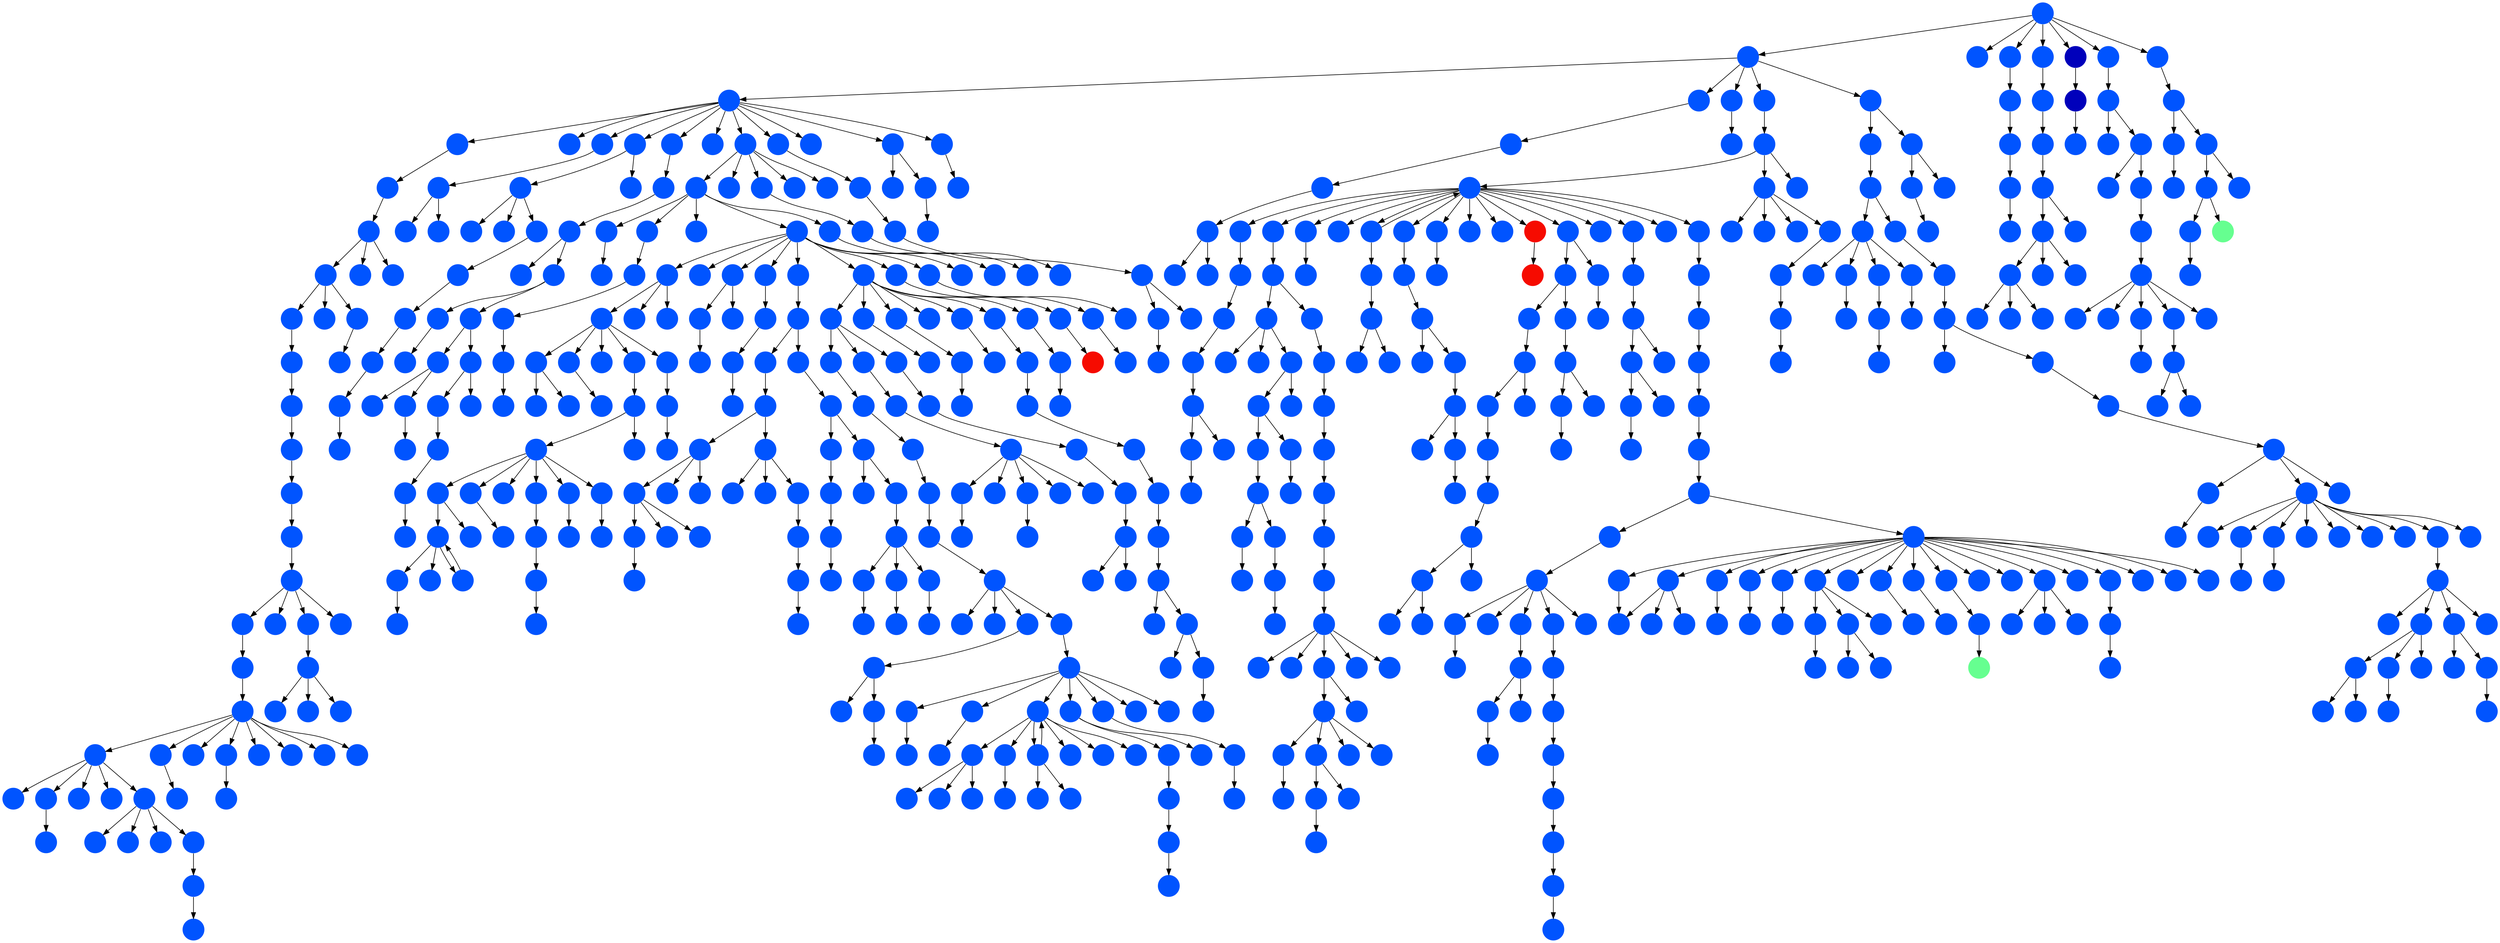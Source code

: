digraph{
0 [tooltip = "F", penwidth = 0, style = filled, fillcolor = "#0054ff", shape = circle, label = ""]
1 [tooltip = "F", penwidth = 0, style = filled, fillcolor = "#0054ff", shape = circle, label = ""]
2 [tooltip = "F", penwidth = 0, style = filled, fillcolor = "#0054ff", shape = circle, label = ""]
3 [tooltip = "F", penwidth = 0, style = filled, fillcolor = "#0054ff", shape = circle, label = ""]
4 [tooltip = "F", penwidth = 0, style = filled, fillcolor = "#0054ff", shape = circle, label = ""]
5 [tooltip = "F", penwidth = 0, style = filled, fillcolor = "#0054ff", shape = circle, label = ""]
6 [tooltip = "F", penwidth = 0, style = filled, fillcolor = "#0054ff", shape = circle, label = ""]
7 [tooltip = "F", penwidth = 0, style = filled, fillcolor = "#0054ff", shape = circle, label = ""]
8 [tooltip = "F", penwidth = 0, style = filled, fillcolor = "#0054ff", shape = circle, label = ""]
9 [tooltip = "F", penwidth = 0, style = filled, fillcolor = "#0054ff", shape = circle, label = ""]
10 [tooltip = "F", penwidth = 0, style = filled, fillcolor = "#0054ff", shape = circle, label = ""]
11 [tooltip = "F", penwidth = 0, style = filled, fillcolor = "#0054ff", shape = circle, label = ""]
12 [tooltip = "F", penwidth = 0, style = filled, fillcolor = "#0054ff", shape = circle, label = ""]
13 [tooltip = "F", penwidth = 0, style = filled, fillcolor = "#0054ff", shape = circle, label = ""]
14 [tooltip = "F", penwidth = 0, style = filled, fillcolor = "#0054ff", shape = circle, label = ""]
15 [tooltip = "F", penwidth = 0, style = filled, fillcolor = "#0054ff", shape = circle, label = ""]
16 [tooltip = "F", penwidth = 0, style = filled, fillcolor = "#0054ff", shape = circle, label = ""]
17 [tooltip = "F", penwidth = 0, style = filled, fillcolor = "#0054ff", shape = circle, label = ""]
18 [tooltip = "F", penwidth = 0, style = filled, fillcolor = "#0054ff", shape = circle, label = ""]
19 [tooltip = "F", penwidth = 0, style = filled, fillcolor = "#0054ff", shape = circle, label = ""]
20 [tooltip = "F", penwidth = 0, style = filled, fillcolor = "#0054ff", shape = circle, label = ""]
21 [tooltip = "F", penwidth = 0, style = filled, fillcolor = "#0054ff", shape = circle, label = ""]
22 [tooltip = "F", penwidth = 0, style = filled, fillcolor = "#0054ff", shape = circle, label = ""]
23 [tooltip = "F", penwidth = 0, style = filled, fillcolor = "#0054ff", shape = circle, label = ""]
24 [tooltip = "F", penwidth = 0, style = filled, fillcolor = "#0054ff", shape = circle, label = ""]
25 [tooltip = "F", penwidth = 0, style = filled, fillcolor = "#0054ff", shape = circle, label = ""]
26 [tooltip = "F", penwidth = 0, style = filled, fillcolor = "#0054ff", shape = circle, label = ""]
27 [tooltip = "F", penwidth = 0, style = filled, fillcolor = "#0054ff", shape = circle, label = ""]
28 [tooltip = "F", penwidth = 0, style = filled, fillcolor = "#0054ff", shape = circle, label = ""]
29 [tooltip = "F", penwidth = 0, style = filled, fillcolor = "#0054ff", shape = circle, label = ""]
30 [tooltip = "F", penwidth = 0, style = filled, fillcolor = "#0054ff", shape = circle, label = ""]
31 [tooltip = "F", penwidth = 0, style = filled, fillcolor = "#0054ff", shape = circle, label = ""]
32 [tooltip = "F", penwidth = 0, style = filled, fillcolor = "#0054ff", shape = circle, label = ""]
33 [tooltip = "F", penwidth = 0, style = filled, fillcolor = "#0054ff", shape = circle, label = ""]
34 [tooltip = "F", penwidth = 0, style = filled, fillcolor = "#0054ff", shape = circle, label = ""]
35 [tooltip = "F", penwidth = 0, style = filled, fillcolor = "#0054ff", shape = circle, label = ""]
36 [tooltip = "F", penwidth = 0, style = filled, fillcolor = "#0054ff", shape = circle, label = ""]
37 [tooltip = "F", penwidth = 0, style = filled, fillcolor = "#0054ff", shape = circle, label = ""]
38 [tooltip = "F", penwidth = 0, style = filled, fillcolor = "#0054ff", shape = circle, label = ""]
39 [tooltip = "F", penwidth = 0, style = filled, fillcolor = "#0054ff", shape = circle, label = ""]
40 [tooltip = "F", penwidth = 0, style = filled, fillcolor = "#0054ff", shape = circle, label = ""]
41 [tooltip = "F", penwidth = 0, style = filled, fillcolor = "#0054ff", shape = circle, label = ""]
42 [tooltip = "F", penwidth = 0, style = filled, fillcolor = "#0054ff", shape = circle, label = ""]
43 [tooltip = "F", penwidth = 0, style = filled, fillcolor = "#0054ff", shape = circle, label = ""]
44 [tooltip = "F", penwidth = 0, style = filled, fillcolor = "#0054ff", shape = circle, label = ""]
45 [tooltip = "F", penwidth = 0, style = filled, fillcolor = "#0054ff", shape = circle, label = ""]
46 [tooltip = "F", penwidth = 0, style = filled, fillcolor = "#0054ff", shape = circle, label = ""]
47 [tooltip = "F", penwidth = 0, style = filled, fillcolor = "#0054ff", shape = circle, label = ""]
48 [tooltip = "F", penwidth = 0, style = filled, fillcolor = "#0054ff", shape = circle, label = ""]
49 [tooltip = "F", penwidth = 0, style = filled, fillcolor = "#0054ff", shape = circle, label = ""]
50 [tooltip = "F", penwidth = 0, style = filled, fillcolor = "#0054ff", shape = circle, label = ""]
51 [tooltip = "F", penwidth = 0, style = filled, fillcolor = "#0054ff", shape = circle, label = ""]
52 [tooltip = "F", penwidth = 0, style = filled, fillcolor = "#0054ff", shape = circle, label = ""]
53 [tooltip = "F", penwidth = 0, style = filled, fillcolor = "#0054ff", shape = circle, label = ""]
54 [tooltip = "F", penwidth = 0, style = filled, fillcolor = "#0054ff", shape = circle, label = ""]
55 [tooltip = "F", penwidth = 0, style = filled, fillcolor = "#0054ff", shape = circle, label = ""]
56 [tooltip = "F", penwidth = 0, style = filled, fillcolor = "#0054ff", shape = circle, label = ""]
57 [tooltip = "F", penwidth = 0, style = filled, fillcolor = "#0054ff", shape = circle, label = ""]
58 [tooltip = "F", penwidth = 0, style = filled, fillcolor = "#0054ff", shape = circle, label = ""]
59 [tooltip = "F", penwidth = 0, style = filled, fillcolor = "#0054ff", shape = circle, label = ""]
60 [tooltip = "F", penwidth = 0, style = filled, fillcolor = "#0054ff", shape = circle, label = ""]
61 [tooltip = "F", penwidth = 0, style = filled, fillcolor = "#0054ff", shape = circle, label = ""]
62 [tooltip = "F", penwidth = 0, style = filled, fillcolor = "#0054ff", shape = circle, label = ""]
63 [tooltip = "F", penwidth = 0, style = filled, fillcolor = "#0054ff", shape = circle, label = ""]
64 [tooltip = "F", penwidth = 0, style = filled, fillcolor = "#0054ff", shape = circle, label = ""]
65 [tooltip = "F", penwidth = 0, style = filled, fillcolor = "#0054ff", shape = circle, label = ""]
66 [tooltip = "F", penwidth = 0, style = filled, fillcolor = "#0054ff", shape = circle, label = ""]
67 [tooltip = "F", penwidth = 0, style = filled, fillcolor = "#0054ff", shape = circle, label = ""]
68 [tooltip = "F", penwidth = 0, style = filled, fillcolor = "#0054ff", shape = circle, label = ""]
69 [tooltip = "F", penwidth = 0, style = filled, fillcolor = "#0054ff", shape = circle, label = ""]
70 [tooltip = "F", penwidth = 0, style = filled, fillcolor = "#0054ff", shape = circle, label = ""]
71 [tooltip = "F", penwidth = 0, style = filled, fillcolor = "#0054ff", shape = circle, label = ""]
72 [tooltip = "F", penwidth = 0, style = filled, fillcolor = "#0054ff", shape = circle, label = ""]
73 [tooltip = "F", penwidth = 0, style = filled, fillcolor = "#0054ff", shape = circle, label = ""]
74 [tooltip = "F", penwidth = 0, style = filled, fillcolor = "#0054ff", shape = circle, label = ""]
75 [tooltip = "F", penwidth = 0, style = filled, fillcolor = "#0054ff", shape = circle, label = ""]
76 [tooltip = "F", penwidth = 0, style = filled, fillcolor = "#0054ff", shape = circle, label = ""]
77 [tooltip = "F", penwidth = 0, style = filled, fillcolor = "#0054ff", shape = circle, label = ""]
78 [tooltip = "F", penwidth = 0, style = filled, fillcolor = "#0054ff", shape = circle, label = ""]
79 [tooltip = "F", penwidth = 0, style = filled, fillcolor = "#0054ff", shape = circle, label = ""]
80 [tooltip = "F", penwidth = 0, style = filled, fillcolor = "#0054ff", shape = circle, label = ""]
81 [tooltip = "F", penwidth = 0, style = filled, fillcolor = "#0054ff", shape = circle, label = ""]
82 [tooltip = "F", penwidth = 0, style = filled, fillcolor = "#0054ff", shape = circle, label = ""]
83 [tooltip = "F", penwidth = 0, style = filled, fillcolor = "#0054ff", shape = circle, label = ""]
84 [tooltip = "F", penwidth = 0, style = filled, fillcolor = "#0054ff", shape = circle, label = ""]
85 [tooltip = "F", penwidth = 0, style = filled, fillcolor = "#0054ff", shape = circle, label = ""]
86 [tooltip = "F", penwidth = 0, style = filled, fillcolor = "#0054ff", shape = circle, label = ""]
87 [tooltip = "F", penwidth = 0, style = filled, fillcolor = "#0054ff", shape = circle, label = ""]
88 [tooltip = "F", penwidth = 0, style = filled, fillcolor = "#0054ff", shape = circle, label = ""]
89 [tooltip = "F", penwidth = 0, style = filled, fillcolor = "#0054ff", shape = circle, label = ""]
90 [tooltip = "F", penwidth = 0, style = filled, fillcolor = "#0054ff", shape = circle, label = ""]
91 [tooltip = "F", penwidth = 0, style = filled, fillcolor = "#0054ff", shape = circle, label = ""]
92 [tooltip = "F", penwidth = 0, style = filled, fillcolor = "#0054ff", shape = circle, label = ""]
93 [tooltip = "F", penwidth = 0, style = filled, fillcolor = "#0054ff", shape = circle, label = ""]
94 [tooltip = "F", penwidth = 0, style = filled, fillcolor = "#0054ff", shape = circle, label = ""]
95 [tooltip = "F", penwidth = 0, style = filled, fillcolor = "#0054ff", shape = circle, label = ""]
96 [tooltip = "F", penwidth = 0, style = filled, fillcolor = "#0054ff", shape = circle, label = ""]
97 [tooltip = "F", penwidth = 0, style = filled, fillcolor = "#0054ff", shape = circle, label = ""]
98 [tooltip = "F", penwidth = 0, style = filled, fillcolor = "#0054ff", shape = circle, label = ""]
99 [tooltip = "F", penwidth = 0, style = filled, fillcolor = "#0054ff", shape = circle, label = ""]
100 [tooltip = "F", penwidth = 0, style = filled, fillcolor = "#0054ff", shape = circle, label = ""]
101 [tooltip = "F", penwidth = 0, style = filled, fillcolor = "#0054ff", shape = circle, label = ""]
102 [tooltip = "F", penwidth = 0, style = filled, fillcolor = "#0054ff", shape = circle, label = ""]
103 [tooltip = "F", penwidth = 0, style = filled, fillcolor = "#0054ff", shape = circle, label = ""]
104 [tooltip = "F", penwidth = 0, style = filled, fillcolor = "#0054ff", shape = circle, label = ""]
105 [tooltip = "F", penwidth = 0, style = filled, fillcolor = "#0054ff", shape = circle, label = ""]
106 [tooltip = "F", penwidth = 0, style = filled, fillcolor = "#0054ff", shape = circle, label = ""]
107 [tooltip = "F", penwidth = 0, style = filled, fillcolor = "#0054ff", shape = circle, label = ""]
108 [tooltip = "F", penwidth = 0, style = filled, fillcolor = "#0054ff", shape = circle, label = ""]
109 [tooltip = "F", penwidth = 0, style = filled, fillcolor = "#0054ff", shape = circle, label = ""]
110 [tooltip = "F", penwidth = 0, style = filled, fillcolor = "#0054ff", shape = circle, label = ""]
111 [tooltip = "F", penwidth = 0, style = filled, fillcolor = "#0054ff", shape = circle, label = ""]
112 [tooltip = "F", penwidth = 0, style = filled, fillcolor = "#0054ff", shape = circle, label = ""]
113 [tooltip = "F", penwidth = 0, style = filled, fillcolor = "#0054ff", shape = circle, label = ""]
114 [tooltip = "F", penwidth = 0, style = filled, fillcolor = "#0054ff", shape = circle, label = ""]
115 [tooltip = "F", penwidth = 0, style = filled, fillcolor = "#0054ff", shape = circle, label = ""]
116 [tooltip = "F", penwidth = 0, style = filled, fillcolor = "#0054ff", shape = circle, label = ""]
117 [tooltip = "F", penwidth = 0, style = filled, fillcolor = "#0054ff", shape = circle, label = ""]
118 [tooltip = "F", penwidth = 0, style = filled, fillcolor = "#0054ff", shape = circle, label = ""]
119 [tooltip = "F", penwidth = 0, style = filled, fillcolor = "#0054ff", shape = circle, label = ""]
120 [tooltip = "F", penwidth = 0, style = filled, fillcolor = "#0054ff", shape = circle, label = ""]
121 [tooltip = "F", penwidth = 0, style = filled, fillcolor = "#0054ff", shape = circle, label = ""]
122 [tooltip = "F", penwidth = 0, style = filled, fillcolor = "#0054ff", shape = circle, label = ""]
123 [tooltip = "F", penwidth = 0, style = filled, fillcolor = "#0054ff", shape = circle, label = ""]
124 [tooltip = "F", penwidth = 0, style = filled, fillcolor = "#0054ff", shape = circle, label = ""]
125 [tooltip = "F", penwidth = 0, style = filled, fillcolor = "#0054ff", shape = circle, label = ""]
126 [tooltip = "F", penwidth = 0, style = filled, fillcolor = "#0054ff", shape = circle, label = ""]
127 [tooltip = "F", penwidth = 0, style = filled, fillcolor = "#0054ff", shape = circle, label = ""]
128 [tooltip = "F", penwidth = 0, style = filled, fillcolor = "#0054ff", shape = circle, label = ""]
129 [tooltip = "F", penwidth = 0, style = filled, fillcolor = "#0054ff", shape = circle, label = ""]
130 [tooltip = "F", penwidth = 0, style = filled, fillcolor = "#0054ff", shape = circle, label = ""]
131 [tooltip = "F", penwidth = 0, style = filled, fillcolor = "#0054ff", shape = circle, label = ""]
132 [tooltip = "F", penwidth = 0, style = filled, fillcolor = "#0054ff", shape = circle, label = ""]
133 [tooltip = "F", penwidth = 0, style = filled, fillcolor = "#0054ff", shape = circle, label = ""]
134 [tooltip = "F", penwidth = 0, style = filled, fillcolor = "#0054ff", shape = circle, label = ""]
135 [tooltip = "F", penwidth = 0, style = filled, fillcolor = "#0054ff", shape = circle, label = ""]
136 [tooltip = "F", penwidth = 0, style = filled, fillcolor = "#0054ff", shape = circle, label = ""]
137 [tooltip = "F", penwidth = 0, style = filled, fillcolor = "#0054ff", shape = circle, label = ""]
138 [tooltip = "F", penwidth = 0, style = filled, fillcolor = "#0054ff", shape = circle, label = ""]
139 [tooltip = "F", penwidth = 0, style = filled, fillcolor = "#0054ff", shape = circle, label = ""]
140 [tooltip = "F", penwidth = 0, style = filled, fillcolor = "#0054ff", shape = circle, label = ""]
141 [tooltip = "F", penwidth = 0, style = filled, fillcolor = "#0054ff", shape = circle, label = ""]
142 [tooltip = "F", penwidth = 0, style = filled, fillcolor = "#0054ff", shape = circle, label = ""]
143 [tooltip = "F", penwidth = 0, style = filled, fillcolor = "#0054ff", shape = circle, label = ""]
144 [tooltip = "F", penwidth = 0, style = filled, fillcolor = "#0054ff", shape = circle, label = ""]
145 [tooltip = "F", penwidth = 0, style = filled, fillcolor = "#0054ff", shape = circle, label = ""]
146 [tooltip = "F", penwidth = 0, style = filled, fillcolor = "#0054ff", shape = circle, label = ""]
147 [tooltip = "F", penwidth = 0, style = filled, fillcolor = "#0054ff", shape = circle, label = ""]
148 [tooltip = "F", penwidth = 0, style = filled, fillcolor = "#0054ff", shape = circle, label = ""]
149 [tooltip = "F", penwidth = 0, style = filled, fillcolor = "#0054ff", shape = circle, label = ""]
150 [tooltip = "F", penwidth = 0, style = filled, fillcolor = "#0054ff", shape = circle, label = ""]
151 [tooltip = "F", penwidth = 0, style = filled, fillcolor = "#0054ff", shape = circle, label = ""]
152 [tooltip = "F", penwidth = 0, style = filled, fillcolor = "#0054ff", shape = circle, label = ""]
153 [tooltip = "F", penwidth = 0, style = filled, fillcolor = "#0054ff", shape = circle, label = ""]
154 [tooltip = "F", penwidth = 0, style = filled, fillcolor = "#0054ff", shape = circle, label = ""]
155 [tooltip = "F", penwidth = 0, style = filled, fillcolor = "#0054ff", shape = circle, label = ""]
156 [tooltip = "F", penwidth = 0, style = filled, fillcolor = "#0054ff", shape = circle, label = ""]
157 [tooltip = "F", penwidth = 0, style = filled, fillcolor = "#0054ff", shape = circle, label = ""]
158 [tooltip = "F", penwidth = 0, style = filled, fillcolor = "#0054ff", shape = circle, label = ""]
159 [tooltip = "F", penwidth = 0, style = filled, fillcolor = "#0054ff", shape = circle, label = ""]
160 [tooltip = "F", penwidth = 0, style = filled, fillcolor = "#0054ff", shape = circle, label = ""]
161 [tooltip = "F", penwidth = 0, style = filled, fillcolor = "#0054ff", shape = circle, label = ""]
162 [tooltip = "F", penwidth = 0, style = filled, fillcolor = "#0054ff", shape = circle, label = ""]
163 [tooltip = "F", penwidth = 0, style = filled, fillcolor = "#0054ff", shape = circle, label = ""]
164 [tooltip = "F", penwidth = 0, style = filled, fillcolor = "#0054ff", shape = circle, label = ""]
165 [tooltip = "F", penwidth = 0, style = filled, fillcolor = "#0054ff", shape = circle, label = ""]
166 [tooltip = "F", penwidth = 0, style = filled, fillcolor = "#0054ff", shape = circle, label = ""]
167 [tooltip = "F", penwidth = 0, style = filled, fillcolor = "#0054ff", shape = circle, label = ""]
168 [tooltip = "F", penwidth = 0, style = filled, fillcolor = "#0054ff", shape = circle, label = ""]
169 [tooltip = "F", penwidth = 0, style = filled, fillcolor = "#0054ff", shape = circle, label = ""]
170 [tooltip = "F", penwidth = 0, style = filled, fillcolor = "#0054ff", shape = circle, label = ""]
171 [tooltip = "F", penwidth = 0, style = filled, fillcolor = "#0054ff", shape = circle, label = ""]
172 [tooltip = "F", penwidth = 0, style = filled, fillcolor = "#0054ff", shape = circle, label = ""]
173 [tooltip = "F", penwidth = 0, style = filled, fillcolor = "#0054ff", shape = circle, label = ""]
174 [tooltip = "F", penwidth = 0, style = filled, fillcolor = "#0054ff", shape = circle, label = ""]
175 [tooltip = "F", penwidth = 0, style = filled, fillcolor = "#0054ff", shape = circle, label = ""]
176 [tooltip = "F", penwidth = 0, style = filled, fillcolor = "#0054ff", shape = circle, label = ""]
177 [tooltip = "F", penwidth = 0, style = filled, fillcolor = "#0054ff", shape = circle, label = ""]
178 [tooltip = "F", penwidth = 0, style = filled, fillcolor = "#0054ff", shape = circle, label = ""]
179 [tooltip = "F", penwidth = 0, style = filled, fillcolor = "#0054ff", shape = circle, label = ""]
180 [tooltip = "F", penwidth = 0, style = filled, fillcolor = "#0054ff", shape = circle, label = ""]
181 [tooltip = "F", penwidth = 0, style = filled, fillcolor = "#0054ff", shape = circle, label = ""]
182 [tooltip = "F", penwidth = 0, style = filled, fillcolor = "#0054ff", shape = circle, label = ""]
183 [tooltip = "F", penwidth = 0, style = filled, fillcolor = "#0054ff", shape = circle, label = ""]
184 [tooltip = "F", penwidth = 0, style = filled, fillcolor = "#0054ff", shape = circle, label = ""]
185 [tooltip = "F", penwidth = 0, style = filled, fillcolor = "#0054ff", shape = circle, label = ""]
186 [tooltip = "F", penwidth = 0, style = filled, fillcolor = "#0054ff", shape = circle, label = ""]
187 [tooltip = "F", penwidth = 0, style = filled, fillcolor = "#0054ff", shape = circle, label = ""]
188 [tooltip = "F", penwidth = 0, style = filled, fillcolor = "#0054ff", shape = circle, label = ""]
189 [tooltip = "F", penwidth = 0, style = filled, fillcolor = "#0054ff", shape = circle, label = ""]
190 [tooltip = "F", penwidth = 0, style = filled, fillcolor = "#0054ff", shape = circle, label = ""]
191 [tooltip = "F", penwidth = 0, style = filled, fillcolor = "#0054ff", shape = circle, label = ""]
192 [tooltip = "F", penwidth = 0, style = filled, fillcolor = "#0054ff", shape = circle, label = ""]
193 [tooltip = "F", penwidth = 0, style = filled, fillcolor = "#0054ff", shape = circle, label = ""]
194 [tooltip = "F", penwidth = 0, style = filled, fillcolor = "#0054ff", shape = circle, label = ""]
195 [tooltip = "F", penwidth = 0, style = filled, fillcolor = "#0054ff", shape = circle, label = ""]
196 [tooltip = "F", penwidth = 0, style = filled, fillcolor = "#0054ff", shape = circle, label = ""]
197 [tooltip = "F", penwidth = 0, style = filled, fillcolor = "#0054ff", shape = circle, label = ""]
198 [tooltip = "F", penwidth = 0, style = filled, fillcolor = "#0054ff", shape = circle, label = ""]
199 [tooltip = "F", penwidth = 0, style = filled, fillcolor = "#0054ff", shape = circle, label = ""]
200 [tooltip = "F", penwidth = 0, style = filled, fillcolor = "#0054ff", shape = circle, label = ""]
201 [tooltip = "F", penwidth = 0, style = filled, fillcolor = "#0054ff", shape = circle, label = ""]
202 [tooltip = "F", penwidth = 0, style = filled, fillcolor = "#0054ff", shape = circle, label = ""]
203 [tooltip = "F", penwidth = 0, style = filled, fillcolor = "#0054ff", shape = circle, label = ""]
204 [tooltip = "F", penwidth = 0, style = filled, fillcolor = "#0054ff", shape = circle, label = ""]
205 [tooltip = "F", penwidth = 0, style = filled, fillcolor = "#0054ff", shape = circle, label = ""]
206 [tooltip = "F", penwidth = 0, style = filled, fillcolor = "#0054ff", shape = circle, label = ""]
207 [tooltip = "F", penwidth = 0, style = filled, fillcolor = "#0054ff", shape = circle, label = ""]
208 [tooltip = "F", penwidth = 0, style = filled, fillcolor = "#0054ff", shape = circle, label = ""]
209 [tooltip = "F", penwidth = 0, style = filled, fillcolor = "#0054ff", shape = circle, label = ""]
210 [tooltip = "F", penwidth = 0, style = filled, fillcolor = "#0054ff", shape = circle, label = ""]
211 [tooltip = "F", penwidth = 0, style = filled, fillcolor = "#0054ff", shape = circle, label = ""]
212 [tooltip = "F", penwidth = 0, style = filled, fillcolor = "#0054ff", shape = circle, label = ""]
213 [tooltip = "F", penwidth = 0, style = filled, fillcolor = "#0054ff", shape = circle, label = ""]
214 [tooltip = "F", penwidth = 0, style = filled, fillcolor = "#0054ff", shape = circle, label = ""]
215 [tooltip = "F", penwidth = 0, style = filled, fillcolor = "#0054ff", shape = circle, label = ""]
216 [tooltip = "F", penwidth = 0, style = filled, fillcolor = "#0054ff", shape = circle, label = ""]
217 [tooltip = "F", penwidth = 0, style = filled, fillcolor = "#0054ff", shape = circle, label = ""]
218 [tooltip = "F", penwidth = 0, style = filled, fillcolor = "#0054ff", shape = circle, label = ""]
219 [tooltip = "F", penwidth = 0, style = filled, fillcolor = "#0054ff", shape = circle, label = ""]
220 [tooltip = "F", penwidth = 0, style = filled, fillcolor = "#0054ff", shape = circle, label = ""]
221 [tooltip = "F", penwidth = 0, style = filled, fillcolor = "#0054ff", shape = circle, label = ""]
222 [tooltip = "F", penwidth = 0, style = filled, fillcolor = "#0054ff", shape = circle, label = ""]
223 [tooltip = "F", penwidth = 0, style = filled, fillcolor = "#0054ff", shape = circle, label = ""]
224 [tooltip = "F", penwidth = 0, style = filled, fillcolor = "#0054ff", shape = circle, label = ""]
225 [tooltip = "F", penwidth = 0, style = filled, fillcolor = "#0054ff", shape = circle, label = ""]
226 [tooltip = "F", penwidth = 0, style = filled, fillcolor = "#0054ff", shape = circle, label = ""]
227 [tooltip = "F", penwidth = 0, style = filled, fillcolor = "#0054ff", shape = circle, label = ""]
228 [tooltip = "F", penwidth = 0, style = filled, fillcolor = "#0054ff", shape = circle, label = ""]
229 [tooltip = "F", penwidth = 0, style = filled, fillcolor = "#0054ff", shape = circle, label = ""]
230 [tooltip = "F", penwidth = 0, style = filled, fillcolor = "#0054ff", shape = circle, label = ""]
231 [tooltip = "F", penwidth = 0, style = filled, fillcolor = "#0054ff", shape = circle, label = ""]
232 [tooltip = "F", penwidth = 0, style = filled, fillcolor = "#0054ff", shape = circle, label = ""]
233 [tooltip = "F", penwidth = 0, style = filled, fillcolor = "#0054ff", shape = circle, label = ""]
234 [tooltip = "F", penwidth = 0, style = filled, fillcolor = "#0054ff", shape = circle, label = ""]
235 [tooltip = "F", penwidth = 0, style = filled, fillcolor = "#0054ff", shape = circle, label = ""]
236 [tooltip = "F", penwidth = 0, style = filled, fillcolor = "#0054ff", shape = circle, label = ""]
237 [tooltip = "F", penwidth = 0, style = filled, fillcolor = "#0054ff", shape = circle, label = ""]
238 [tooltip = "F", penwidth = 0, style = filled, fillcolor = "#0054ff", shape = circle, label = ""]
239 [tooltip = "F", penwidth = 0, style = filled, fillcolor = "#0054ff", shape = circle, label = ""]
240 [tooltip = "F", penwidth = 0, style = filled, fillcolor = "#0054ff", shape = circle, label = ""]
241 [tooltip = "F", penwidth = 0, style = filled, fillcolor = "#0054ff", shape = circle, label = ""]
242 [tooltip = "F", penwidth = 0, style = filled, fillcolor = "#0054ff", shape = circle, label = ""]
243 [tooltip = "F", penwidth = 0, style = filled, fillcolor = "#0054ff", shape = circle, label = ""]
244 [tooltip = "F", penwidth = 0, style = filled, fillcolor = "#0054ff", shape = circle, label = ""]
245 [tooltip = "F", penwidth = 0, style = filled, fillcolor = "#0054ff", shape = circle, label = ""]
246 [tooltip = "F", penwidth = 0, style = filled, fillcolor = "#0054ff", shape = circle, label = ""]
247 [tooltip = "F", penwidth = 0, style = filled, fillcolor = "#0054ff", shape = circle, label = ""]
248 [tooltip = "F", penwidth = 0, style = filled, fillcolor = "#0054ff", shape = circle, label = ""]
249 [tooltip = "C", penwidth = 0, style = filled, fillcolor = "#0000bb", shape = circle, label = ""]
250 [tooltip = "V", penwidth = 0, style = filled, fillcolor = "#f60b00", shape = circle, label = ""]
251 [tooltip = "F", penwidth = 0, style = filled, fillcolor = "#0054ff", shape = circle, label = ""]
252 [tooltip = "F", penwidth = 0, style = filled, fillcolor = "#0054ff", shape = circle, label = ""]
253 [tooltip = "F", penwidth = 0, style = filled, fillcolor = "#0054ff", shape = circle, label = ""]
254 [tooltip = "F", penwidth = 0, style = filled, fillcolor = "#0054ff", shape = circle, label = ""]
255 [tooltip = "F", penwidth = 0, style = filled, fillcolor = "#0054ff", shape = circle, label = ""]
256 [tooltip = "F", penwidth = 0, style = filled, fillcolor = "#0054ff", shape = circle, label = ""]
257 [tooltip = "F", penwidth = 0, style = filled, fillcolor = "#0054ff", shape = circle, label = ""]
258 [tooltip = "F", penwidth = 0, style = filled, fillcolor = "#0054ff", shape = circle, label = ""]
259 [tooltip = "F", penwidth = 0, style = filled, fillcolor = "#0054ff", shape = circle, label = ""]
260 [tooltip = "F", penwidth = 0, style = filled, fillcolor = "#0054ff", shape = circle, label = ""]
261 [tooltip = "F", penwidth = 0, style = filled, fillcolor = "#0054ff", shape = circle, label = ""]
262 [tooltip = "F", penwidth = 0, style = filled, fillcolor = "#0054ff", shape = circle, label = ""]
263 [tooltip = "F", penwidth = 0, style = filled, fillcolor = "#0054ff", shape = circle, label = ""]
264 [tooltip = "F", penwidth = 0, style = filled, fillcolor = "#0054ff", shape = circle, label = ""]
265 [tooltip = "F", penwidth = 0, style = filled, fillcolor = "#0054ff", shape = circle, label = ""]
266 [tooltip = "F", penwidth = 0, style = filled, fillcolor = "#0054ff", shape = circle, label = ""]
267 [tooltip = "F", penwidth = 0, style = filled, fillcolor = "#0054ff", shape = circle, label = ""]
268 [tooltip = "F", penwidth = 0, style = filled, fillcolor = "#0054ff", shape = circle, label = ""]
269 [tooltip = "F", penwidth = 0, style = filled, fillcolor = "#0054ff", shape = circle, label = ""]
270 [tooltip = "F", penwidth = 0, style = filled, fillcolor = "#0054ff", shape = circle, label = ""]
271 [tooltip = "F", penwidth = 0, style = filled, fillcolor = "#0054ff", shape = circle, label = ""]
272 [tooltip = "F", penwidth = 0, style = filled, fillcolor = "#0054ff", shape = circle, label = ""]
273 [tooltip = "F", penwidth = 0, style = filled, fillcolor = "#0054ff", shape = circle, label = ""]
274 [tooltip = "F", penwidth = 0, style = filled, fillcolor = "#0054ff", shape = circle, label = ""]
275 [tooltip = "F", penwidth = 0, style = filled, fillcolor = "#0054ff", shape = circle, label = ""]
276 [tooltip = "F", penwidth = 0, style = filled, fillcolor = "#0054ff", shape = circle, label = ""]
277 [tooltip = "F", penwidth = 0, style = filled, fillcolor = "#0054ff", shape = circle, label = ""]
278 [tooltip = "F", penwidth = 0, style = filled, fillcolor = "#0054ff", shape = circle, label = ""]
279 [tooltip = "F", penwidth = 0, style = filled, fillcolor = "#0054ff", shape = circle, label = ""]
280 [tooltip = "F", penwidth = 0, style = filled, fillcolor = "#0054ff", shape = circle, label = ""]
281 [tooltip = "F", penwidth = 0, style = filled, fillcolor = "#0054ff", shape = circle, label = ""]
282 [tooltip = "F", penwidth = 0, style = filled, fillcolor = "#0054ff", shape = circle, label = ""]
283 [tooltip = "F", penwidth = 0, style = filled, fillcolor = "#0054ff", shape = circle, label = ""]
284 [tooltip = "F", penwidth = 0, style = filled, fillcolor = "#0054ff", shape = circle, label = ""]
285 [tooltip = "F", penwidth = 0, style = filled, fillcolor = "#0054ff", shape = circle, label = ""]
286 [tooltip = "F", penwidth = 0, style = filled, fillcolor = "#0054ff", shape = circle, label = ""]
287 [tooltip = "F", penwidth = 0, style = filled, fillcolor = "#0054ff", shape = circle, label = ""]
288 [tooltip = "F", penwidth = 0, style = filled, fillcolor = "#0054ff", shape = circle, label = ""]
289 [tooltip = "F", penwidth = 0, style = filled, fillcolor = "#0054ff", shape = circle, label = ""]
290 [tooltip = "F", penwidth = 0, style = filled, fillcolor = "#0054ff", shape = circle, label = ""]
291 [tooltip = "F", penwidth = 0, style = filled, fillcolor = "#0054ff", shape = circle, label = ""]
292 [tooltip = "F", penwidth = 0, style = filled, fillcolor = "#0054ff", shape = circle, label = ""]
293 [tooltip = "F", penwidth = 0, style = filled, fillcolor = "#0054ff", shape = circle, label = ""]
294 [tooltip = "F", penwidth = 0, style = filled, fillcolor = "#0054ff", shape = circle, label = ""]
295 [tooltip = "F", penwidth = 0, style = filled, fillcolor = "#0054ff", shape = circle, label = ""]
296 [tooltip = "F", penwidth = 0, style = filled, fillcolor = "#0054ff", shape = circle, label = ""]
297 [tooltip = "F", penwidth = 0, style = filled, fillcolor = "#0054ff", shape = circle, label = ""]
298 [tooltip = "F", penwidth = 0, style = filled, fillcolor = "#0054ff", shape = circle, label = ""]
299 [tooltip = "F", penwidth = 0, style = filled, fillcolor = "#0054ff", shape = circle, label = ""]
300 [tooltip = "F", penwidth = 0, style = filled, fillcolor = "#0054ff", shape = circle, label = ""]
301 [tooltip = "F", penwidth = 0, style = filled, fillcolor = "#0054ff", shape = circle, label = ""]
302 [tooltip = "F", penwidth = 0, style = filled, fillcolor = "#0054ff", shape = circle, label = ""]
303 [tooltip = "F", penwidth = 0, style = filled, fillcolor = "#0054ff", shape = circle, label = ""]
304 [tooltip = "F", penwidth = 0, style = filled, fillcolor = "#0054ff", shape = circle, label = ""]
305 [tooltip = "F", penwidth = 0, style = filled, fillcolor = "#0054ff", shape = circle, label = ""]
306 [tooltip = "F", penwidth = 0, style = filled, fillcolor = "#0054ff", shape = circle, label = ""]
307 [tooltip = "F", penwidth = 0, style = filled, fillcolor = "#0054ff", shape = circle, label = ""]
308 [tooltip = "F", penwidth = 0, style = filled, fillcolor = "#0054ff", shape = circle, label = ""]
309 [tooltip = "F", penwidth = 0, style = filled, fillcolor = "#0054ff", shape = circle, label = ""]
310 [tooltip = "F", penwidth = 0, style = filled, fillcolor = "#0054ff", shape = circle, label = ""]
311 [tooltip = "F", penwidth = 0, style = filled, fillcolor = "#0054ff", shape = circle, label = ""]
312 [tooltip = "F", penwidth = 0, style = filled, fillcolor = "#0054ff", shape = circle, label = ""]
313 [tooltip = "F", penwidth = 0, style = filled, fillcolor = "#0054ff", shape = circle, label = ""]
314 [tooltip = "F", penwidth = 0, style = filled, fillcolor = "#0054ff", shape = circle, label = ""]
315 [tooltip = "F", penwidth = 0, style = filled, fillcolor = "#0054ff", shape = circle, label = ""]
316 [tooltip = "F", penwidth = 0, style = filled, fillcolor = "#0054ff", shape = circle, label = ""]
317 [tooltip = "F", penwidth = 0, style = filled, fillcolor = "#0054ff", shape = circle, label = ""]
318 [tooltip = "F", penwidth = 0, style = filled, fillcolor = "#0054ff", shape = circle, label = ""]
319 [tooltip = "F", penwidth = 0, style = filled, fillcolor = "#0054ff", shape = circle, label = ""]
320 [tooltip = "F", penwidth = 0, style = filled, fillcolor = "#0054ff", shape = circle, label = ""]
321 [tooltip = "F", penwidth = 0, style = filled, fillcolor = "#0054ff", shape = circle, label = ""]
322 [tooltip = "F", penwidth = 0, style = filled, fillcolor = "#0054ff", shape = circle, label = ""]
323 [tooltip = "F", penwidth = 0, style = filled, fillcolor = "#0054ff", shape = circle, label = ""]
324 [tooltip = "F", penwidth = 0, style = filled, fillcolor = "#0054ff", shape = circle, label = ""]
325 [tooltip = "F", penwidth = 0, style = filled, fillcolor = "#0054ff", shape = circle, label = ""]
326 [tooltip = "F", penwidth = 0, style = filled, fillcolor = "#0054ff", shape = circle, label = ""]
327 [tooltip = "F", penwidth = 0, style = filled, fillcolor = "#0054ff", shape = circle, label = ""]
328 [tooltip = "F", penwidth = 0, style = filled, fillcolor = "#0054ff", shape = circle, label = ""]
329 [tooltip = "F", penwidth = 0, style = filled, fillcolor = "#0054ff", shape = circle, label = ""]
330 [tooltip = "F", penwidth = 0, style = filled, fillcolor = "#0054ff", shape = circle, label = ""]
331 [tooltip = "F", penwidth = 0, style = filled, fillcolor = "#0054ff", shape = circle, label = ""]
332 [tooltip = "F", penwidth = 0, style = filled, fillcolor = "#0054ff", shape = circle, label = ""]
333 [tooltip = "F", penwidth = 0, style = filled, fillcolor = "#0054ff", shape = circle, label = ""]
334 [tooltip = "F", penwidth = 0, style = filled, fillcolor = "#0054ff", shape = circle, label = ""]
335 [tooltip = "F", penwidth = 0, style = filled, fillcolor = "#0054ff", shape = circle, label = ""]
336 [tooltip = "F", penwidth = 0, style = filled, fillcolor = "#0054ff", shape = circle, label = ""]
337 [tooltip = "F", penwidth = 0, style = filled, fillcolor = "#0054ff", shape = circle, label = ""]
338 [tooltip = "F", penwidth = 0, style = filled, fillcolor = "#0054ff", shape = circle, label = ""]
339 [tooltip = "F", penwidth = 0, style = filled, fillcolor = "#0054ff", shape = circle, label = ""]
340 [tooltip = "F", penwidth = 0, style = filled, fillcolor = "#0054ff", shape = circle, label = ""]
341 [tooltip = "F", penwidth = 0, style = filled, fillcolor = "#0054ff", shape = circle, label = ""]
342 [tooltip = "F", penwidth = 0, style = filled, fillcolor = "#0054ff", shape = circle, label = ""]
343 [tooltip = "F", penwidth = 0, style = filled, fillcolor = "#0054ff", shape = circle, label = ""]
344 [tooltip = "F", penwidth = 0, style = filled, fillcolor = "#0054ff", shape = circle, label = ""]
345 [tooltip = "F", penwidth = 0, style = filled, fillcolor = "#0054ff", shape = circle, label = ""]
346 [tooltip = "F", penwidth = 0, style = filled, fillcolor = "#0054ff", shape = circle, label = ""]
347 [tooltip = "F", penwidth = 0, style = filled, fillcolor = "#0054ff", shape = circle, label = ""]
348 [tooltip = "F", penwidth = 0, style = filled, fillcolor = "#0054ff", shape = circle, label = ""]
349 [tooltip = "F", penwidth = 0, style = filled, fillcolor = "#0054ff", shape = circle, label = ""]
350 [tooltip = "F", penwidth = 0, style = filled, fillcolor = "#0054ff", shape = circle, label = ""]
351 [tooltip = "F", penwidth = 0, style = filled, fillcolor = "#0054ff", shape = circle, label = ""]
352 [tooltip = "F", penwidth = 0, style = filled, fillcolor = "#0054ff", shape = circle, label = ""]
353 [tooltip = "F", penwidth = 0, style = filled, fillcolor = "#0054ff", shape = circle, label = ""]
354 [tooltip = "F", penwidth = 0, style = filled, fillcolor = "#0054ff", shape = circle, label = ""]
355 [tooltip = "F", penwidth = 0, style = filled, fillcolor = "#0054ff", shape = circle, label = ""]
356 [tooltip = "F", penwidth = 0, style = filled, fillcolor = "#0054ff", shape = circle, label = ""]
357 [tooltip = "F", penwidth = 0, style = filled, fillcolor = "#0054ff", shape = circle, label = ""]
358 [tooltip = "F", penwidth = 0, style = filled, fillcolor = "#0054ff", shape = circle, label = ""]
359 [tooltip = "F", penwidth = 0, style = filled, fillcolor = "#0054ff", shape = circle, label = ""]
360 [tooltip = "F", penwidth = 0, style = filled, fillcolor = "#0054ff", shape = circle, label = ""]
361 [tooltip = "F", penwidth = 0, style = filled, fillcolor = "#0054ff", shape = circle, label = ""]
362 [tooltip = "F", penwidth = 0, style = filled, fillcolor = "#0054ff", shape = circle, label = ""]
363 [tooltip = "F", penwidth = 0, style = filled, fillcolor = "#0054ff", shape = circle, label = ""]
364 [tooltip = "F", penwidth = 0, style = filled, fillcolor = "#0054ff", shape = circle, label = ""]
365 [tooltip = "F", penwidth = 0, style = filled, fillcolor = "#0054ff", shape = circle, label = ""]
366 [tooltip = "F", penwidth = 0, style = filled, fillcolor = "#0054ff", shape = circle, label = ""]
367 [tooltip = "F", penwidth = 0, style = filled, fillcolor = "#0054ff", shape = circle, label = ""]
368 [tooltip = "F", penwidth = 0, style = filled, fillcolor = "#0054ff", shape = circle, label = ""]
369 [tooltip = "F", penwidth = 0, style = filled, fillcolor = "#0054ff", shape = circle, label = ""]
370 [tooltip = "F", penwidth = 0, style = filled, fillcolor = "#0054ff", shape = circle, label = ""]
371 [tooltip = "F", penwidth = 0, style = filled, fillcolor = "#0054ff", shape = circle, label = ""]
372 [tooltip = "F", penwidth = 0, style = filled, fillcolor = "#0054ff", shape = circle, label = ""]
373 [tooltip = "F", penwidth = 0, style = filled, fillcolor = "#0054ff", shape = circle, label = ""]
374 [tooltip = "F", penwidth = 0, style = filled, fillcolor = "#0054ff", shape = circle, label = ""]
375 [tooltip = "F", penwidth = 0, style = filled, fillcolor = "#0054ff", shape = circle, label = ""]
376 [tooltip = "F", penwidth = 0, style = filled, fillcolor = "#0054ff", shape = circle, label = ""]
377 [tooltip = "F", penwidth = 0, style = filled, fillcolor = "#0054ff", shape = circle, label = ""]
378 [tooltip = "F", penwidth = 0, style = filled, fillcolor = "#0054ff", shape = circle, label = ""]
379 [tooltip = "F", penwidth = 0, style = filled, fillcolor = "#0054ff", shape = circle, label = ""]
380 [tooltip = "F", penwidth = 0, style = filled, fillcolor = "#0054ff", shape = circle, label = ""]
381 [tooltip = "F", penwidth = 0, style = filled, fillcolor = "#0054ff", shape = circle, label = ""]
382 [tooltip = "F", penwidth = 0, style = filled, fillcolor = "#0054ff", shape = circle, label = ""]
383 [tooltip = "F", penwidth = 0, style = filled, fillcolor = "#0054ff", shape = circle, label = ""]
384 [tooltip = "F", penwidth = 0, style = filled, fillcolor = "#0054ff", shape = circle, label = ""]
385 [tooltip = "F", penwidth = 0, style = filled, fillcolor = "#0054ff", shape = circle, label = ""]
386 [tooltip = "F", penwidth = 0, style = filled, fillcolor = "#0054ff", shape = circle, label = ""]
387 [tooltip = "F", penwidth = 0, style = filled, fillcolor = "#0054ff", shape = circle, label = ""]
388 [tooltip = "F", penwidth = 0, style = filled, fillcolor = "#0054ff", shape = circle, label = ""]
389 [tooltip = "F", penwidth = 0, style = filled, fillcolor = "#0054ff", shape = circle, label = ""]
390 [tooltip = "F", penwidth = 0, style = filled, fillcolor = "#0054ff", shape = circle, label = ""]
391 [tooltip = "F", penwidth = 0, style = filled, fillcolor = "#0054ff", shape = circle, label = ""]
392 [tooltip = "F", penwidth = 0, style = filled, fillcolor = "#0054ff", shape = circle, label = ""]
393 [tooltip = "F", penwidth = 0, style = filled, fillcolor = "#0054ff", shape = circle, label = ""]
394 [tooltip = "F", penwidth = 0, style = filled, fillcolor = "#0054ff", shape = circle, label = ""]
395 [tooltip = "F", penwidth = 0, style = filled, fillcolor = "#0054ff", shape = circle, label = ""]
396 [tooltip = "F", penwidth = 0, style = filled, fillcolor = "#0054ff", shape = circle, label = ""]
397 [tooltip = "F", penwidth = 0, style = filled, fillcolor = "#0054ff", shape = circle, label = ""]
398 [tooltip = "F", penwidth = 0, style = filled, fillcolor = "#0054ff", shape = circle, label = ""]
399 [tooltip = "F", penwidth = 0, style = filled, fillcolor = "#0054ff", shape = circle, label = ""]
400 [tooltip = "F", penwidth = 0, style = filled, fillcolor = "#0054ff", shape = circle, label = ""]
401 [tooltip = "F", penwidth = 0, style = filled, fillcolor = "#0054ff", shape = circle, label = ""]
402 [tooltip = "F", penwidth = 0, style = filled, fillcolor = "#0054ff", shape = circle, label = ""]
403 [tooltip = "F", penwidth = 0, style = filled, fillcolor = "#0054ff", shape = circle, label = ""]
404 [tooltip = "F", penwidth = 0, style = filled, fillcolor = "#0054ff", shape = circle, label = ""]
405 [tooltip = "F", penwidth = 0, style = filled, fillcolor = "#0054ff", shape = circle, label = ""]
406 [tooltip = "F", penwidth = 0, style = filled, fillcolor = "#0054ff", shape = circle, label = ""]
407 [tooltip = "F", penwidth = 0, style = filled, fillcolor = "#0054ff", shape = circle, label = ""]
408 [tooltip = "F", penwidth = 0, style = filled, fillcolor = "#0054ff", shape = circle, label = ""]
409 [tooltip = "F", penwidth = 0, style = filled, fillcolor = "#0054ff", shape = circle, label = ""]
410 [tooltip = "F", penwidth = 0, style = filled, fillcolor = "#0054ff", shape = circle, label = ""]
411 [tooltip = "F", penwidth = 0, style = filled, fillcolor = "#0054ff", shape = circle, label = ""]
412 [tooltip = "F", penwidth = 0, style = filled, fillcolor = "#0054ff", shape = circle, label = ""]
413 [tooltip = "F", penwidth = 0, style = filled, fillcolor = "#0054ff", shape = circle, label = ""]
414 [tooltip = "F", penwidth = 0, style = filled, fillcolor = "#0054ff", shape = circle, label = ""]
415 [tooltip = "F", penwidth = 0, style = filled, fillcolor = "#0054ff", shape = circle, label = ""]
416 [tooltip = "F", penwidth = 0, style = filled, fillcolor = "#0054ff", shape = circle, label = ""]
417 [tooltip = "F", penwidth = 0, style = filled, fillcolor = "#0054ff", shape = circle, label = ""]
418 [tooltip = "F", penwidth = 0, style = filled, fillcolor = "#0054ff", shape = circle, label = ""]
419 [tooltip = "F", penwidth = 0, style = filled, fillcolor = "#0054ff", shape = circle, label = ""]
420 [tooltip = "F", penwidth = 0, style = filled, fillcolor = "#0054ff", shape = circle, label = ""]
421 [tooltip = "F", penwidth = 0, style = filled, fillcolor = "#0054ff", shape = circle, label = ""]
422 [tooltip = "F", penwidth = 0, style = filled, fillcolor = "#0054ff", shape = circle, label = ""]
423 [tooltip = "F", penwidth = 0, style = filled, fillcolor = "#0054ff", shape = circle, label = ""]
424 [tooltip = "F", penwidth = 0, style = filled, fillcolor = "#0054ff", shape = circle, label = ""]
425 [tooltip = "F", penwidth = 0, style = filled, fillcolor = "#0054ff", shape = circle, label = ""]
426 [tooltip = "F", penwidth = 0, style = filled, fillcolor = "#0054ff", shape = circle, label = ""]
427 [tooltip = "F", penwidth = 0, style = filled, fillcolor = "#0054ff", shape = circle, label = ""]
428 [tooltip = "F", penwidth = 0, style = filled, fillcolor = "#0054ff", shape = circle, label = ""]
429 [tooltip = "F", penwidth = 0, style = filled, fillcolor = "#0054ff", shape = circle, label = ""]
430 [tooltip = "F", penwidth = 0, style = filled, fillcolor = "#0054ff", shape = circle, label = ""]
431 [tooltip = "F", penwidth = 0, style = filled, fillcolor = "#0054ff", shape = circle, label = ""]
432 [tooltip = "F", penwidth = 0, style = filled, fillcolor = "#0054ff", shape = circle, label = ""]
433 [tooltip = "L", penwidth = 0, style = filled, fillcolor = "#66ff90", shape = circle, label = ""]
434 [tooltip = "F", penwidth = 0, style = filled, fillcolor = "#0054ff", shape = circle, label = ""]
435 [tooltip = "F", penwidth = 0, style = filled, fillcolor = "#0054ff", shape = circle, label = ""]
436 [tooltip = "F", penwidth = 0, style = filled, fillcolor = "#0054ff", shape = circle, label = ""]
437 [tooltip = "F", penwidth = 0, style = filled, fillcolor = "#0054ff", shape = circle, label = ""]
438 [tooltip = "F", penwidth = 0, style = filled, fillcolor = "#0054ff", shape = circle, label = ""]
439 [tooltip = "F", penwidth = 0, style = filled, fillcolor = "#0054ff", shape = circle, label = ""]
440 [tooltip = "F", penwidth = 0, style = filled, fillcolor = "#0054ff", shape = circle, label = ""]
441 [tooltip = "F", penwidth = 0, style = filled, fillcolor = "#0054ff", shape = circle, label = ""]
442 [tooltip = "F", penwidth = 0, style = filled, fillcolor = "#0054ff", shape = circle, label = ""]
443 [tooltip = "F", penwidth = 0, style = filled, fillcolor = "#0054ff", shape = circle, label = ""]
444 [tooltip = "F", penwidth = 0, style = filled, fillcolor = "#0054ff", shape = circle, label = ""]
445 [tooltip = "F", penwidth = 0, style = filled, fillcolor = "#0054ff", shape = circle, label = ""]
446 [tooltip = "F", penwidth = 0, style = filled, fillcolor = "#0054ff", shape = circle, label = ""]
447 [tooltip = "F", penwidth = 0, style = filled, fillcolor = "#0054ff", shape = circle, label = ""]
448 [tooltip = "F", penwidth = 0, style = filled, fillcolor = "#0054ff", shape = circle, label = ""]
449 [tooltip = "F", penwidth = 0, style = filled, fillcolor = "#0054ff", shape = circle, label = ""]
450 [tooltip = "F", penwidth = 0, style = filled, fillcolor = "#0054ff", shape = circle, label = ""]
451 [tooltip = "F", penwidth = 0, style = filled, fillcolor = "#0054ff", shape = circle, label = ""]
452 [tooltip = "F", penwidth = 0, style = filled, fillcolor = "#0054ff", shape = circle, label = ""]
453 [tooltip = "F", penwidth = 0, style = filled, fillcolor = "#0054ff", shape = circle, label = ""]
454 [tooltip = "F", penwidth = 0, style = filled, fillcolor = "#0054ff", shape = circle, label = ""]
455 [tooltip = "F", penwidth = 0, style = filled, fillcolor = "#0054ff", shape = circle, label = ""]
456 [tooltip = "F", penwidth = 0, style = filled, fillcolor = "#0054ff", shape = circle, label = ""]
457 [tooltip = "F", penwidth = 0, style = filled, fillcolor = "#0054ff", shape = circle, label = ""]
458 [tooltip = "F", penwidth = 0, style = filled, fillcolor = "#0054ff", shape = circle, label = ""]
459 [tooltip = "F", penwidth = 0, style = filled, fillcolor = "#0054ff", shape = circle, label = ""]
460 [tooltip = "F", penwidth = 0, style = filled, fillcolor = "#0054ff", shape = circle, label = ""]
461 [tooltip = "F", penwidth = 0, style = filled, fillcolor = "#0054ff", shape = circle, label = ""]
462 [tooltip = "F", penwidth = 0, style = filled, fillcolor = "#0054ff", shape = circle, label = ""]
463 [tooltip = "L", penwidth = 0, style = filled, fillcolor = "#66ff90", shape = circle, label = ""]
464 [tooltip = "F", penwidth = 0, style = filled, fillcolor = "#0054ff", shape = circle, label = ""]
465 [tooltip = "F", penwidth = 0, style = filled, fillcolor = "#0054ff", shape = circle, label = ""]
466 [tooltip = "F", penwidth = 0, style = filled, fillcolor = "#0054ff", shape = circle, label = ""]
467 [tooltip = "F", penwidth = 0, style = filled, fillcolor = "#0054ff", shape = circle, label = ""]
468 [tooltip = "F", penwidth = 0, style = filled, fillcolor = "#0054ff", shape = circle, label = ""]
469 [tooltip = "F", penwidth = 0, style = filled, fillcolor = "#0054ff", shape = circle, label = ""]
470 [tooltip = "F", penwidth = 0, style = filled, fillcolor = "#0054ff", shape = circle, label = ""]
471 [tooltip = "F", penwidth = 0, style = filled, fillcolor = "#0054ff", shape = circle, label = ""]
472 [tooltip = "F", penwidth = 0, style = filled, fillcolor = "#0054ff", shape = circle, label = ""]
473 [tooltip = "F", penwidth = 0, style = filled, fillcolor = "#0054ff", shape = circle, label = ""]
474 [tooltip = "F", penwidth = 0, style = filled, fillcolor = "#0054ff", shape = circle, label = ""]
475 [tooltip = "F", penwidth = 0, style = filled, fillcolor = "#0054ff", shape = circle, label = ""]
476 [tooltip = "V", penwidth = 0, style = filled, fillcolor = "#f60b00", shape = circle, label = ""]
477 [tooltip = "F", penwidth = 0, style = filled, fillcolor = "#0054ff", shape = circle, label = ""]
478 [tooltip = "F", penwidth = 0, style = filled, fillcolor = "#0054ff", shape = circle, label = ""]
479 [tooltip = "F", penwidth = 0, style = filled, fillcolor = "#0054ff", shape = circle, label = ""]
480 [tooltip = "F", penwidth = 0, style = filled, fillcolor = "#0054ff", shape = circle, label = ""]
481 [tooltip = "C", penwidth = 0, style = filled, fillcolor = "#0000bb", shape = circle, label = ""]
482 [tooltip = "F", penwidth = 0, style = filled, fillcolor = "#0054ff", shape = circle, label = ""]
483 [tooltip = "F", penwidth = 0, style = filled, fillcolor = "#0054ff", shape = circle, label = ""]
484 [tooltip = "F", penwidth = 0, style = filled, fillcolor = "#0054ff", shape = circle, label = ""]
485 [tooltip = "F", penwidth = 0, style = filled, fillcolor = "#0054ff", shape = circle, label = ""]
486 [tooltip = "F", penwidth = 0, style = filled, fillcolor = "#0054ff", shape = circle, label = ""]
487 [tooltip = "F", penwidth = 0, style = filled, fillcolor = "#0054ff", shape = circle, label = ""]
488 [tooltip = "F", penwidth = 0, style = filled, fillcolor = "#0054ff", shape = circle, label = ""]
489 [tooltip = "F", penwidth = 0, style = filled, fillcolor = "#0054ff", shape = circle, label = ""]
490 [tooltip = "F", penwidth = 0, style = filled, fillcolor = "#0054ff", shape = circle, label = ""]
491 [tooltip = "F", penwidth = 0, style = filled, fillcolor = "#0054ff", shape = circle, label = ""]
492 [tooltip = "F", penwidth = 0, style = filled, fillcolor = "#0054ff", shape = circle, label = ""]
493 [tooltip = "F", penwidth = 0, style = filled, fillcolor = "#0054ff", shape = circle, label = ""]
494 [tooltip = "F", penwidth = 0, style = filled, fillcolor = "#0054ff", shape = circle, label = ""]
495 [tooltip = "F", penwidth = 0, style = filled, fillcolor = "#0054ff", shape = circle, label = ""]
496 [tooltip = "F", penwidth = 0, style = filled, fillcolor = "#0054ff", shape = circle, label = ""]
497 [tooltip = "F", penwidth = 0, style = filled, fillcolor = "#0054ff", shape = circle, label = ""]
498 [tooltip = "F", penwidth = 0, style = filled, fillcolor = "#0054ff", shape = circle, label = ""]
499 [tooltip = "F", penwidth = 0, style = filled, fillcolor = "#0054ff", shape = circle, label = ""]
500 [tooltip = "F", penwidth = 0, style = filled, fillcolor = "#0054ff", shape = circle, label = ""]
501 [tooltip = "F", penwidth = 0, style = filled, fillcolor = "#0054ff", shape = circle, label = ""]
502 [tooltip = "F", penwidth = 0, style = filled, fillcolor = "#0054ff", shape = circle, label = ""]
503 [tooltip = "F", penwidth = 0, style = filled, fillcolor = "#0054ff", shape = circle, label = ""]
504 [tooltip = "F", penwidth = 0, style = filled, fillcolor = "#0054ff", shape = circle, label = ""]
505 [tooltip = "F", penwidth = 0, style = filled, fillcolor = "#0054ff", shape = circle, label = ""]
506 [tooltip = "F", penwidth = 0, style = filled, fillcolor = "#0054ff", shape = circle, label = ""]
507 [tooltip = "F", penwidth = 0, style = filled, fillcolor = "#0054ff", shape = circle, label = ""]
508 [tooltip = "F", penwidth = 0, style = filled, fillcolor = "#0054ff", shape = circle, label = ""]
509 [tooltip = "F", penwidth = 0, style = filled, fillcolor = "#0054ff", shape = circle, label = ""]
510 [tooltip = "F", penwidth = 0, style = filled, fillcolor = "#0054ff", shape = circle, label = ""]
511 [tooltip = "F", penwidth = 0, style = filled, fillcolor = "#0054ff", shape = circle, label = ""]
512 [tooltip = "F", penwidth = 0, style = filled, fillcolor = "#0054ff", shape = circle, label = ""]
513 [tooltip = "F", penwidth = 0, style = filled, fillcolor = "#0054ff", shape = circle, label = ""]
514 [tooltip = "F", penwidth = 0, style = filled, fillcolor = "#0054ff", shape = circle, label = ""]
515 [tooltip = "F", penwidth = 0, style = filled, fillcolor = "#0054ff", shape = circle, label = ""]
516 [tooltip = "F", penwidth = 0, style = filled, fillcolor = "#0054ff", shape = circle, label = ""]
517 [tooltip = "F", penwidth = 0, style = filled, fillcolor = "#0054ff", shape = circle, label = ""]
518 [tooltip = "F", penwidth = 0, style = filled, fillcolor = "#0054ff", shape = circle, label = ""]
519 [tooltip = "F", penwidth = 0, style = filled, fillcolor = "#0054ff", shape = circle, label = ""]
520 [tooltip = "F", penwidth = 0, style = filled, fillcolor = "#0054ff", shape = circle, label = ""]
521 [tooltip = "F", penwidth = 0, style = filled, fillcolor = "#0054ff", shape = circle, label = ""]
522 [tooltip = "F", penwidth = 0, style = filled, fillcolor = "#0054ff", shape = circle, label = ""]
523 [tooltip = "F", penwidth = 0, style = filled, fillcolor = "#0054ff", shape = circle, label = ""]
524 [tooltip = "F", penwidth = 0, style = filled, fillcolor = "#0054ff", shape = circle, label = ""]
525 [tooltip = "F", penwidth = 0, style = filled, fillcolor = "#0054ff", shape = circle, label = ""]
526 [tooltip = "F", penwidth = 0, style = filled, fillcolor = "#0054ff", shape = circle, label = ""]
527 [tooltip = "F", penwidth = 0, style = filled, fillcolor = "#0054ff", shape = circle, label = ""]
528 [tooltip = "F", penwidth = 0, style = filled, fillcolor = "#0054ff", shape = circle, label = ""]
529 [tooltip = "F", penwidth = 0, style = filled, fillcolor = "#0054ff", shape = circle, label = ""]
530 [tooltip = "F", penwidth = 0, style = filled, fillcolor = "#0054ff", shape = circle, label = ""]
531 [tooltip = "F", penwidth = 0, style = filled, fillcolor = "#0054ff", shape = circle, label = ""]
532 [tooltip = "F", penwidth = 0, style = filled, fillcolor = "#0054ff", shape = circle, label = ""]
533 [tooltip = "F", penwidth = 0, style = filled, fillcolor = "#0054ff", shape = circle, label = ""]
534 [tooltip = "F", penwidth = 0, style = filled, fillcolor = "#0054ff", shape = circle, label = ""]
535 [tooltip = "F", penwidth = 0, style = filled, fillcolor = "#0054ff", shape = circle, label = ""]
536 [tooltip = "F", penwidth = 0, style = filled, fillcolor = "#0054ff", shape = circle, label = ""]
537 [tooltip = "F", penwidth = 0, style = filled, fillcolor = "#0054ff", shape = circle, label = ""]
538 [tooltip = "F", penwidth = 0, style = filled, fillcolor = "#0054ff", shape = circle, label = ""]
539 [tooltip = "F", penwidth = 0, style = filled, fillcolor = "#0054ff", shape = circle, label = ""]
540 [tooltip = "F", penwidth = 0, style = filled, fillcolor = "#0054ff", shape = circle, label = ""]
541 [tooltip = "F", penwidth = 0, style = filled, fillcolor = "#0054ff", shape = circle, label = ""]
542 [tooltip = "F", penwidth = 0, style = filled, fillcolor = "#0054ff", shape = circle, label = ""]
543 [tooltip = "F", penwidth = 0, style = filled, fillcolor = "#0054ff", shape = circle, label = ""]
544 [tooltip = "F", penwidth = 0, style = filled, fillcolor = "#0054ff", shape = circle, label = ""]
545 [tooltip = "F", penwidth = 0, style = filled, fillcolor = "#0054ff", shape = circle, label = ""]
546 [tooltip = "F", penwidth = 0, style = filled, fillcolor = "#0054ff", shape = circle, label = ""]
547 [tooltip = "F", penwidth = 0, style = filled, fillcolor = "#0054ff", shape = circle, label = ""]
548 [tooltip = "F", penwidth = 0, style = filled, fillcolor = "#0054ff", shape = circle, label = ""]
549 [tooltip = "F", penwidth = 0, style = filled, fillcolor = "#0054ff", shape = circle, label = ""]
550 [tooltip = "F", penwidth = 0, style = filled, fillcolor = "#0054ff", shape = circle, label = ""]
551 [tooltip = "F", penwidth = 0, style = filled, fillcolor = "#0054ff", shape = circle, label = ""]
552 [tooltip = "F", penwidth = 0, style = filled, fillcolor = "#0054ff", shape = circle, label = ""]
553 [tooltip = "F", penwidth = 0, style = filled, fillcolor = "#0054ff", shape = circle, label = ""]
554 [tooltip = "F", penwidth = 0, style = filled, fillcolor = "#0054ff", shape = circle, label = ""]
555 [tooltip = "F", penwidth = 0, style = filled, fillcolor = "#0054ff", shape = circle, label = ""]
556 [tooltip = "F", penwidth = 0, style = filled, fillcolor = "#0054ff", shape = circle, label = ""]
557 [tooltip = "F", penwidth = 0, style = filled, fillcolor = "#0054ff", shape = circle, label = ""]
558 [tooltip = "F", penwidth = 0, style = filled, fillcolor = "#0054ff", shape = circle, label = ""]
559 [tooltip = "F", penwidth = 0, style = filled, fillcolor = "#0054ff", shape = circle, label = ""]
560 [tooltip = "F", penwidth = 0, style = filled, fillcolor = "#0054ff", shape = circle, label = ""]
561 [tooltip = "F", penwidth = 0, style = filled, fillcolor = "#0054ff", shape = circle, label = ""]
562 [tooltip = "F", penwidth = 0, style = filled, fillcolor = "#0054ff", shape = circle, label = ""]
563 [tooltip = "F", penwidth = 0, style = filled, fillcolor = "#0054ff", shape = circle, label = ""]
564 [tooltip = "V", penwidth = 0, style = filled, fillcolor = "#f60b00", shape = circle, label = ""]
565 [tooltip = "F", penwidth = 0, style = filled, fillcolor = "#0054ff", shape = circle, label = ""]
566 [tooltip = "F", penwidth = 0, style = filled, fillcolor = "#0054ff", shape = circle, label = ""]
567 [tooltip = "F", penwidth = 0, style = filled, fillcolor = "#0054ff", shape = circle, label = ""]
568 [tooltip = "F", penwidth = 0, style = filled, fillcolor = "#0054ff", shape = circle, label = ""]
569 [tooltip = "F", penwidth = 0, style = filled, fillcolor = "#0054ff", shape = circle, label = ""]
570 [tooltip = "F", penwidth = 0, style = filled, fillcolor = "#0054ff", shape = circle, label = ""]
571 [tooltip = "F", penwidth = 0, style = filled, fillcolor = "#0054ff", shape = circle, label = ""]
572 [tooltip = "F", penwidth = 0, style = filled, fillcolor = "#0054ff", shape = circle, label = ""]
573 [tooltip = "F", penwidth = 0, style = filled, fillcolor = "#0054ff", shape = circle, label = ""]
574 [tooltip = "F", penwidth = 0, style = filled, fillcolor = "#0054ff", shape = circle, label = ""]
575 [tooltip = "F", penwidth = 0, style = filled, fillcolor = "#0054ff", shape = circle, label = ""]
576 [tooltip = "F", penwidth = 0, style = filled, fillcolor = "#0054ff", shape = circle, label = ""]
577 [tooltip = "F", penwidth = 0, style = filled, fillcolor = "#0054ff", shape = circle, label = ""]
578 [tooltip = "F", penwidth = 0, style = filled, fillcolor = "#0054ff", shape = circle, label = ""]
358 -> 484
390 -> 393
458 -> 459
404 -> 403
124 -> 112
225 -> 314
439 -> 438
255 -> 261
35 -> 41
165 -> 192
228 -> 226
475 -> 477
228 -> 412
436 -> 437
356 -> 466
318 -> 503
161 -> 145
91 -> 80
165 -> 308
53 -> 106
49 -> 58
296 -> 294
384 -> 385
396 -> 398
532 -> 531
35 -> 46
77 -> 107
165 -> 201
543 -> 550
120 -> 61
318 -> 160
181 -> 182
38 -> 35
8 -> 18
116 -> 325
312 -> 523
325 -> 104
97 -> 309
6 -> 4
50 -> 56
59 -> 92
6 -> 14
82 -> 87
86 -> 84
543 -> 559
329 -> 407
89 -> 269
424 -> 445
27 -> 72
228 -> 386
135 -> 148
132 -> 327
252 -> 228
165 -> 194
318 -> 441
160 -> 152
34 -> 29
50 -> 51
205 -> 125
287 -> 290
325 -> 123
350 -> 345
123 -> 238
455 -> 443
364 -> 493
64 -> 62
55 -> 173
315 -> 316
141 -> 150
165 -> 197
418 -> 488
70 -> 73
165 -> 440
291 -> 285
225 -> 394
342 -> 351
562 -> 554
201 -> 378
49 -> 53
131 -> 164
414 -> 265
116 -> 480
96 -> 102
111 -> 49
295 -> 296
204 -> 213
447 -> 509
504 -> 497
479 -> 404
542 -> 561
318 -> 362
382 -> 383
48 -> 39
141 -> 109
422 -> 426
562 -> 549
285 -> 288
538 -> 543
319 -> 251
188 -> 187
143 -> 144
125 -> 27
123 -> 119
219 -> 218
484 -> 508
116 -> 249
318 -> 533
507 -> 504
182 -> 111
448 -> 447
480 -> 382
271 -> 334
415 -> 416
491 -> 499
228 -> 235
216 -> 217
326 -> 468
74 -> 71
130 -> 469
298 -> 306
509 -> 310
24 -> 23
567 -> 577
201 -> 199
549 -> 542
186 -> 430
278 -> 280
507 -> 535
341 -> 353
15 -> 9
2 -> 10
6 -> 12
244 -> 247
454 -> 456
60 -> 55
408 -> 409
264 -> 257
382 -> 458
252 -> 510
318 -> 487
123 -> 320
526 -> 529
167 -> 410
415 -> 521
511 -> 219
126 -> 133
193 -> 212
538 -> 565
430 -> 432
84 -> 85
315 -> 318
424 -> 422
460 -> 151
35 -> 36
326 -> 324
184 -> 186
237 -> 230
291 -> 287
318 -> 496
154 -> 364
165 -> 190
3 -> 1
191 -> 202
295 -> 298
244 -> 520
571 -> 578
387 -> 388
6 -> 16
95 -> 97
61 -> 114
546 -> 560
516 -> 563
126 -> 110
322 -> 415
178 -> 365
123 -> 455
37 -> 47
334 -> 271
130 -> 140
482 -> 514
123 -> 162
465 -> 464
521 -> 439
117 -> 175
236 -> 237
401 -> 64
165 -> 167
136 -> 435
200 -> 208
80 -> 82
326 -> 295
534 -> 571
55 -> 52
543 -> 546
310 -> 522
331 -> 332
393 -> 472
429 -> 139
326 -> 328
116 -> 181
39 -> 38
255 -> 485
130 -> 161
24 -> 25
225 -> 229
185 -> 431
295 -> 331
549 -> 540
64 -> 450
27 -> 26
286 -> 462
40 -> 6
368 -> 375
6 -> 2
82 -> 83
189 -> 377
272 -> 270
97 -> 96
147 -> 289
413 -> 411
543 -> 555
568 -> 569
89 -> 273
521 -> 566
196 -> 215
285 -> 528
68 -> 63
361 -> 359
387 -> 463
15 -> 22
134 -> 146
149 -> 154
310 -> 312
281 -> 274
525 -> 527
127 -> 400
299 -> 323
2 -> 3
563 -> 515
334 -> 340
515 -> 538
427 -> 428
503 -> 486
6 -> 5
390 -> 392
257 -> 524
196 -> 379
540 -> 552
89 -> 282
288 -> 286
543 -> 574
266 -> 267
261 -> 262
116 -> 381
152 -> 159
342 -> 344
257 -> 258
173 -> 172
104 -> 77
130 -> 128
396 -> 397
218 -> 221
403 -> 453
192 -> 209
358 -> 427
64 -> 176
255 -> 259
493 -> 500
239 -> 240
471 -> 530
126 -> 475
126 -> 108
358 -> 361
271 -> 333
543 -> 551
547 -> 544
315 -> 303
50 -> 78
187 -> 460
300 -> 299
458 -> 387
92 -> 88
538 -> 539
306 -> 300
477 -> 216
441 -> 442
2 -> 15
325 -> 157
421 -> 350
82 -> 86
255 -> 264
414 -> 245
157 -> 147
412 -> 413
295 -> 315
55 -> 54
495 -> 490
210 -> 214
315 -> 292
123 -> 478
141 -> 158
96 -> 99
367 -> 369
399 -> 396
246 -> 244
265 -> 256
15 -> 11
22 -> 7
418 -> 420
66 -> 402
325 -> 134
82 -> 81
286 -> 470
505 -> 507
256 -> 263
219 -> 511
271 -> 339
217 -> 195
315 -> 317
488 -> 492
397 -> 473
318 -> 491
502 -> 498
159 -> 130
67 -> 68
151 -> 132
445 -> 423
362 -> 363
105 -> 399
126 -> 137
160 -> 59
478 -> 118
326 -> 297
255 -> 260
238 -> 461
222 -> 220
346 -> 356
315 -> 252
488 -> 505
370 -> 76
562 -> 548
498 -> 506
183 -> 180
165 -> 193
330 -> 105
131 -> 126
6 -> 20
28 -> 33
272 -> 276
496 -> 501
43 -> 70
271 -> 335
543 -> 545
423 -> 512
315 -> 517
165 -> 210
174 -> 184
135 -> 153
333 -> 337
189 -> 204
509 -> 311
425 -> 465
130 -> 179
324 -> 329
539 -> 537
126 -> 291
2 -> 13
153 -> 143
163 -> 135
47 -> 48
317 -> 421
87 -> 89
566 -> 568
543 -> 558
205 -> 165
126 -> 127
520 -> 519
147 -> 141
227 -> 231
554 -> 572
251 -> 253
112 -> 113
123 -> 321
226 -> 233
501 -> 502
26 -> 31
27 -> 30
201 -> 211
344 -> 341
514 -> 516
29 -> 28
369 -> 371
394 -> 395
346 -> 343
97 -> 100
344 -> 452
576 -> 575
540 -> 557
315 -> 319
554 -> 541
224 -> 232
222 -> 219
165 -> 196
367 -> 376
162 -> 95
266 -> 268
123 -> 326
520 -> 532
184 -> 185
354 -> 352
472 -> 471
273 -> 93
278 -> 277
133 -> 163
486 -> 489
165 -> 191
93 -> 94
293 -> 301
249 -> 481
462 -> 483
467 -> 444
165 -> 380
53 -> 50
314 -> 313
428 -> 449
141 -> 142
35 -> 42
123 -> 417
386 -> 384
212 -> 433
65 -> 67
445 -> 446
206 -> 205
168 -> 169
128 -> 156
84 -> 90
390 -> 391
383 -> 103
381 -> 414
455 -> 454
534 -> 570
7 -> 19
102 -> 37
543 -> 547
325 -> 424
403 -> 405
549 -> 553
404 -> 406
367 -> 372
530 -> 408
123 -> 330
112 -> 366
303 -> 293
147 -> 126
116 -> 120
126 -> 131
64 -> 368
60 -> 65
568 -> 567
4 -> 21
107 -> 239
108 -> 188
320 -> 322
155 -> 149
41 -> 40
265 -> 248
126 -> 434
90 -> 79
160 -> 155
114 -> 121
342 -> 347
426 -> 358
234 -> 236
315 -> 518
126 -> 138
166 -> 215
481 -> 170
372 -> 370
421 -> 419
516 -> 513
96 -> 98
270 -> 284
533 -> 564
559 -> 562
507 -> 495
126 -> 457
27 -> 44
73 -> 74
483 -> 479
344 -> 355
89 -> 283
63 -> 66
269 -> 275
420 -> 354
535 -> 536
27 -> 34
228 -> 224
143 -> 429
252 -> 254
528 -> 525
175 -> 171
442 -> 357
225 -> 234
165 -> 189
419 -> 418
566 -> 534
158 -> 425
346 -> 348
466 -> 467
238 -> 390
278 -> 279
99 -> 101
239 -> 241
243 -> 242
358 -> 360
165 -> 203
88 -> 91
506 -> 246
303 -> 304
426 -> 482
117 -> 174
271 -> 278
225 -> 227
196 -> 307
69 -> 75
165 -> 166
402 -> 401
71 -> 69
302 -> 243
116 -> 115
219 -> 223
64 -> 474
53 -> 57
204 -> 207
315 -> 436
6 -> 8
493 -> 494
345 -> 342
29 -> 32
42 -> 24
89 -> 271
89 -> 183
284 -> 281
316 -> 302
384 -> 225
367 -> 374
189 -> 200
214 -> 198
225 -> 222
195 -> 206
126 -> 448
126 -> 129
372 -> 373
334 -> 338
250 -> 476
345 -> 346
388 -> 389
295 -> 305
224 -> 451
271 -> 336
110 -> 60
89 -> 272
126 -> 250
151 -> 177
572 -> 573
44 -> 43
577 -> 576
352 -> 349
173 -> 117
165 -> 168
15 -> 17
164 -> 266
562 -> 556
525 -> 526
165 -> 178
126 -> 136
121 -> 122
2 -> 0
24 -> 45
263 -> 255
368 -> 367
123 -> 124
}